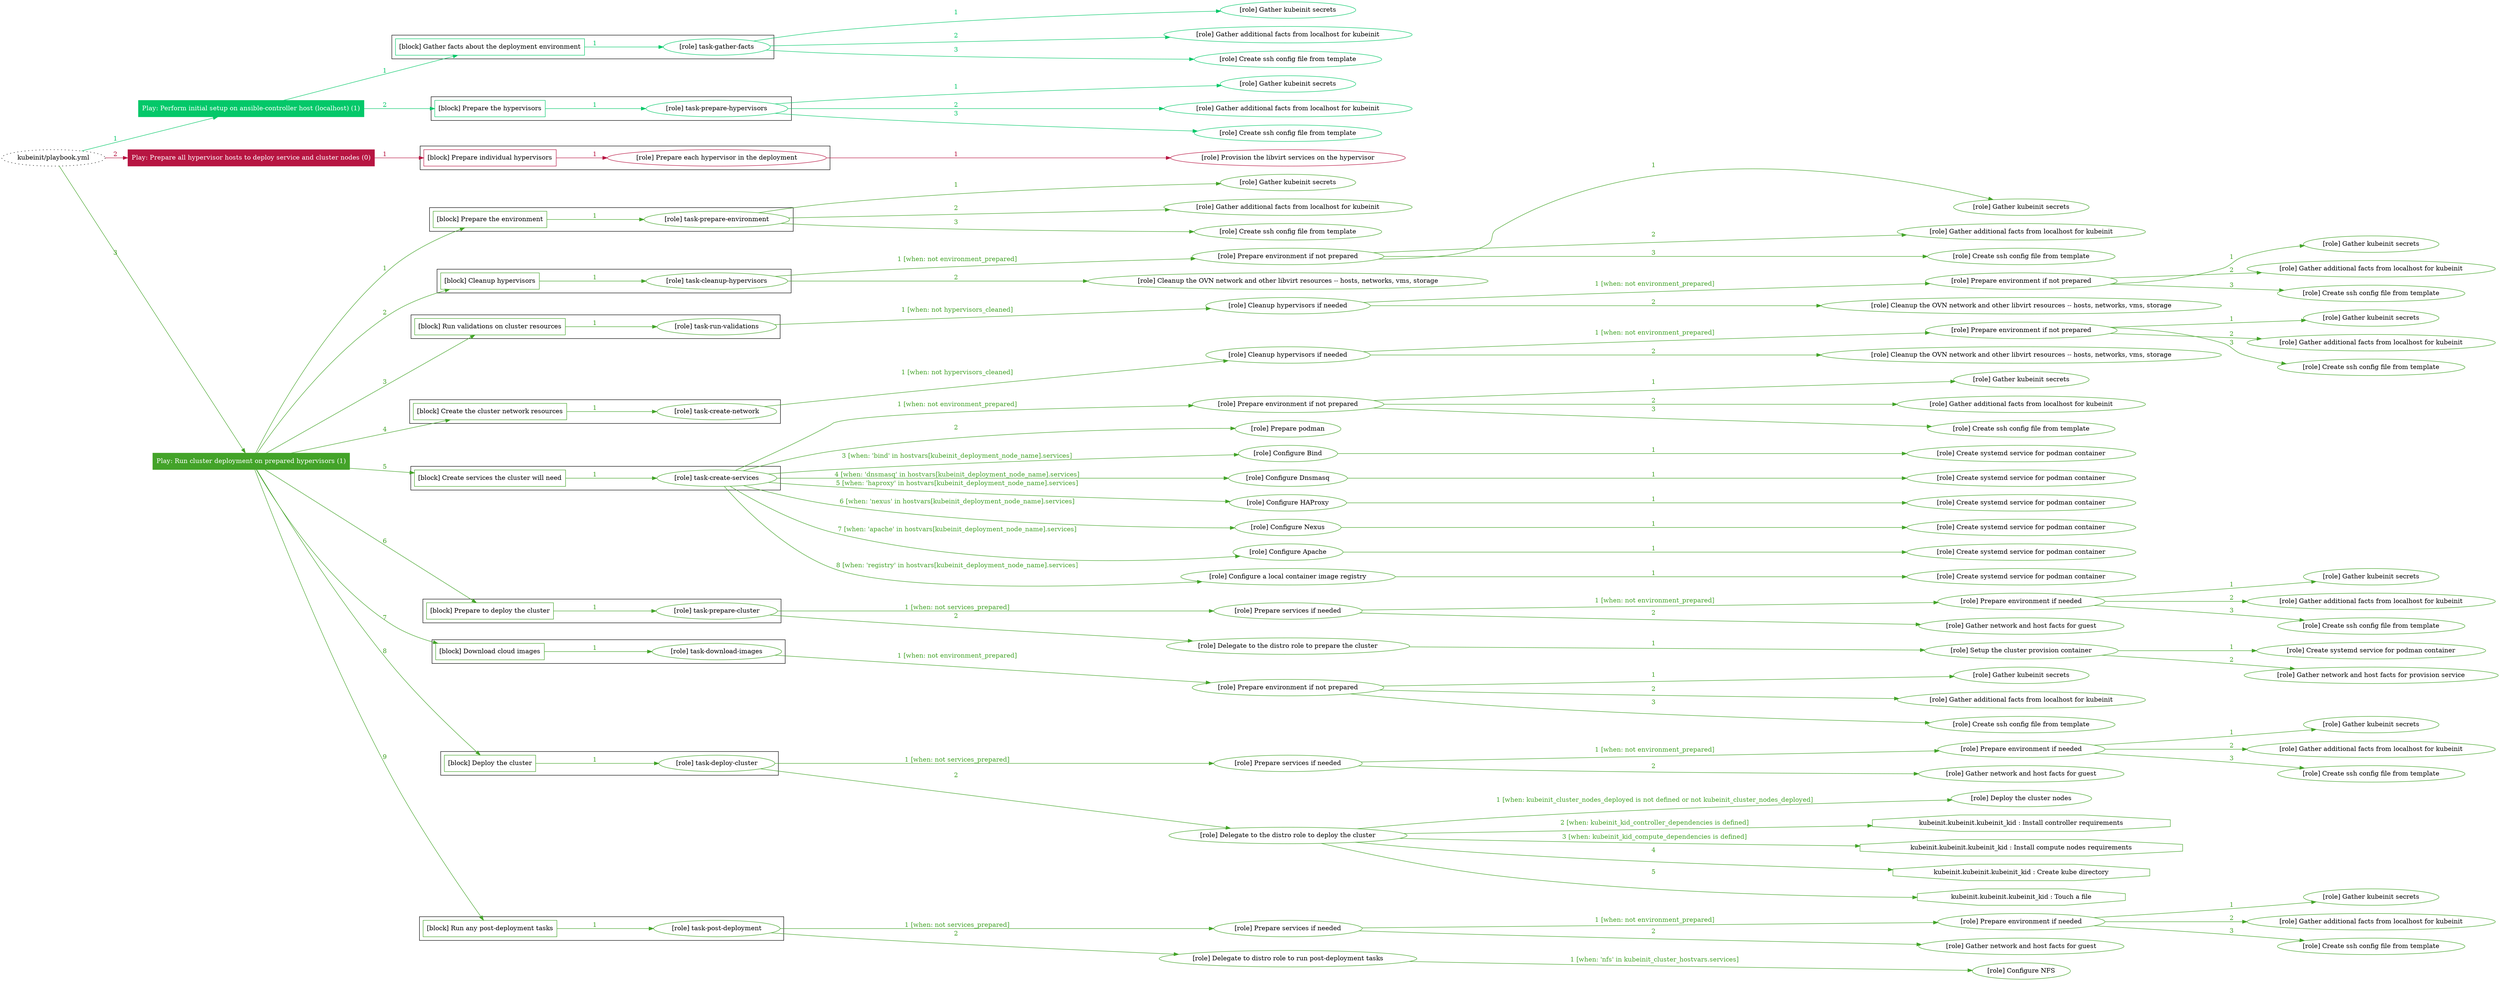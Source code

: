 digraph {
	graph [concentrate=true ordering=in rankdir=LR ratio=fill]
	edge [esep=5 sep=10]
	"kubeinit/playbook.yml" [id=root_node style=dotted]
	play_12cd6865 [label="Play: Perform initial setup on ansible-controller host (localhost) (1)" color="#04c869" fontcolor="#ffffff" id=play_12cd6865 shape=box style=filled tooltip=localhost]
	"kubeinit/playbook.yml" -> play_12cd6865 [label="1 " color="#04c869" fontcolor="#04c869" id=edge_c2ea46f8 labeltooltip="1 " tooltip="1 "]
	subgraph "Gather kubeinit secrets" {
		role_d8e98c61 [label="[role] Gather kubeinit secrets" color="#04c869" id=role_d8e98c61 tooltip="Gather kubeinit secrets"]
	}
	subgraph "Gather additional facts from localhost for kubeinit" {
		role_3e08124d [label="[role] Gather additional facts from localhost for kubeinit" color="#04c869" id=role_3e08124d tooltip="Gather additional facts from localhost for kubeinit"]
	}
	subgraph "Create ssh config file from template" {
		role_33794241 [label="[role] Create ssh config file from template" color="#04c869" id=role_33794241 tooltip="Create ssh config file from template"]
	}
	subgraph "task-gather-facts" {
		role_1a700e54 [label="[role] task-gather-facts" color="#04c869" id=role_1a700e54 tooltip="task-gather-facts"]
		role_1a700e54 -> role_d8e98c61 [label="1 " color="#04c869" fontcolor="#04c869" id=edge_e6880d6d labeltooltip="1 " tooltip="1 "]
		role_1a700e54 -> role_3e08124d [label="2 " color="#04c869" fontcolor="#04c869" id=edge_5043cf64 labeltooltip="2 " tooltip="2 "]
		role_1a700e54 -> role_33794241 [label="3 " color="#04c869" fontcolor="#04c869" id=edge_3c6b34ad labeltooltip="3 " tooltip="3 "]
	}
	subgraph "Gather kubeinit secrets" {
		role_8e4adfc0 [label="[role] Gather kubeinit secrets" color="#04c869" id=role_8e4adfc0 tooltip="Gather kubeinit secrets"]
	}
	subgraph "Gather additional facts from localhost for kubeinit" {
		role_c7b5a5da [label="[role] Gather additional facts from localhost for kubeinit" color="#04c869" id=role_c7b5a5da tooltip="Gather additional facts from localhost for kubeinit"]
	}
	subgraph "Create ssh config file from template" {
		role_924fc32b [label="[role] Create ssh config file from template" color="#04c869" id=role_924fc32b tooltip="Create ssh config file from template"]
	}
	subgraph "task-prepare-hypervisors" {
		role_81da154d [label="[role] task-prepare-hypervisors" color="#04c869" id=role_81da154d tooltip="task-prepare-hypervisors"]
		role_81da154d -> role_8e4adfc0 [label="1 " color="#04c869" fontcolor="#04c869" id=edge_6a0695bf labeltooltip="1 " tooltip="1 "]
		role_81da154d -> role_c7b5a5da [label="2 " color="#04c869" fontcolor="#04c869" id=edge_f4390d73 labeltooltip="2 " tooltip="2 "]
		role_81da154d -> role_924fc32b [label="3 " color="#04c869" fontcolor="#04c869" id=edge_f1094970 labeltooltip="3 " tooltip="3 "]
	}
	subgraph "Play: Perform initial setup on ansible-controller host (localhost) (1)" {
		play_12cd6865 -> block_d8f8b9db [label=1 color="#04c869" fontcolor="#04c869" id=edge_cfebfa1d labeltooltip=1 tooltip=1]
		subgraph cluster_block_d8f8b9db {
			block_d8f8b9db [label="[block] Gather facts about the deployment environment" color="#04c869" id=block_d8f8b9db labeltooltip="Gather facts about the deployment environment" shape=box tooltip="Gather facts about the deployment environment"]
			block_d8f8b9db -> role_1a700e54 [label="1 " color="#04c869" fontcolor="#04c869" id=edge_28dca03f labeltooltip="1 " tooltip="1 "]
		}
		play_12cd6865 -> block_699e11aa [label=2 color="#04c869" fontcolor="#04c869" id=edge_eb48e5d8 labeltooltip=2 tooltip=2]
		subgraph cluster_block_699e11aa {
			block_699e11aa [label="[block] Prepare the hypervisors" color="#04c869" id=block_699e11aa labeltooltip="Prepare the hypervisors" shape=box tooltip="Prepare the hypervisors"]
			block_699e11aa -> role_81da154d [label="1 " color="#04c869" fontcolor="#04c869" id=edge_34dd8ea1 labeltooltip="1 " tooltip="1 "]
		}
	}
	play_0d968a96 [label="Play: Prepare all hypervisor hosts to deploy service and cluster nodes (0)" color="#b71542" fontcolor="#ffffff" id=play_0d968a96 shape=box style=filled tooltip="Play: Prepare all hypervisor hosts to deploy service and cluster nodes (0)"]
	"kubeinit/playbook.yml" -> play_0d968a96 [label="2 " color="#b71542" fontcolor="#b71542" id=edge_812245b3 labeltooltip="2 " tooltip="2 "]
	subgraph "Provision the libvirt services on the hypervisor" {
		role_43523c07 [label="[role] Provision the libvirt services on the hypervisor" color="#b71542" id=role_43523c07 tooltip="Provision the libvirt services on the hypervisor"]
	}
	subgraph "Prepare each hypervisor in the deployment" {
		role_e5340515 [label="[role] Prepare each hypervisor in the deployment" color="#b71542" id=role_e5340515 tooltip="Prepare each hypervisor in the deployment"]
		role_e5340515 -> role_43523c07 [label="1 " color="#b71542" fontcolor="#b71542" id=edge_5bfbb8dd labeltooltip="1 " tooltip="1 "]
	}
	subgraph "Play: Prepare all hypervisor hosts to deploy service and cluster nodes (0)" {
		play_0d968a96 -> block_67d9c02c [label=1 color="#b71542" fontcolor="#b71542" id=edge_166910bd labeltooltip=1 tooltip=1]
		subgraph cluster_block_67d9c02c {
			block_67d9c02c [label="[block] Prepare individual hypervisors" color="#b71542" id=block_67d9c02c labeltooltip="Prepare individual hypervisors" shape=box tooltip="Prepare individual hypervisors"]
			block_67d9c02c -> role_e5340515 [label="1 " color="#b71542" fontcolor="#b71542" id=edge_adedf3a4 labeltooltip="1 " tooltip="1 "]
		}
	}
	play_7ed55e43 [label="Play: Run cluster deployment on prepared hypervisors (1)" color="#43a329" fontcolor="#ffffff" id=play_7ed55e43 shape=box style=filled tooltip=localhost]
	"kubeinit/playbook.yml" -> play_7ed55e43 [label="3 " color="#43a329" fontcolor="#43a329" id=edge_4c11b175 labeltooltip="3 " tooltip="3 "]
	subgraph "Gather kubeinit secrets" {
		role_1d9005a8 [label="[role] Gather kubeinit secrets" color="#43a329" id=role_1d9005a8 tooltip="Gather kubeinit secrets"]
	}
	subgraph "Gather additional facts from localhost for kubeinit" {
		role_1c269b16 [label="[role] Gather additional facts from localhost for kubeinit" color="#43a329" id=role_1c269b16 tooltip="Gather additional facts from localhost for kubeinit"]
	}
	subgraph "Create ssh config file from template" {
		role_84e907a6 [label="[role] Create ssh config file from template" color="#43a329" id=role_84e907a6 tooltip="Create ssh config file from template"]
	}
	subgraph "task-prepare-environment" {
		role_4f4ae110 [label="[role] task-prepare-environment" color="#43a329" id=role_4f4ae110 tooltip="task-prepare-environment"]
		role_4f4ae110 -> role_1d9005a8 [label="1 " color="#43a329" fontcolor="#43a329" id=edge_9def0d9d labeltooltip="1 " tooltip="1 "]
		role_4f4ae110 -> role_1c269b16 [label="2 " color="#43a329" fontcolor="#43a329" id=edge_e0cdd1fb labeltooltip="2 " tooltip="2 "]
		role_4f4ae110 -> role_84e907a6 [label="3 " color="#43a329" fontcolor="#43a329" id=edge_d9543767 labeltooltip="3 " tooltip="3 "]
	}
	subgraph "Gather kubeinit secrets" {
		role_9ef7c185 [label="[role] Gather kubeinit secrets" color="#43a329" id=role_9ef7c185 tooltip="Gather kubeinit secrets"]
	}
	subgraph "Gather additional facts from localhost for kubeinit" {
		role_b19e20c7 [label="[role] Gather additional facts from localhost for kubeinit" color="#43a329" id=role_b19e20c7 tooltip="Gather additional facts from localhost for kubeinit"]
	}
	subgraph "Create ssh config file from template" {
		role_a5b85782 [label="[role] Create ssh config file from template" color="#43a329" id=role_a5b85782 tooltip="Create ssh config file from template"]
	}
	subgraph "Prepare environment if not prepared" {
		role_07f05832 [label="[role] Prepare environment if not prepared" color="#43a329" id=role_07f05832 tooltip="Prepare environment if not prepared"]
		role_07f05832 -> role_9ef7c185 [label="1 " color="#43a329" fontcolor="#43a329" id=edge_41b3b2f0 labeltooltip="1 " tooltip="1 "]
		role_07f05832 -> role_b19e20c7 [label="2 " color="#43a329" fontcolor="#43a329" id=edge_1d9ec6d7 labeltooltip="2 " tooltip="2 "]
		role_07f05832 -> role_a5b85782 [label="3 " color="#43a329" fontcolor="#43a329" id=edge_12aeb337 labeltooltip="3 " tooltip="3 "]
	}
	subgraph "Cleanup the OVN network and other libvirt resources -- hosts, networks, vms, storage" {
		role_f5c74fec [label="[role] Cleanup the OVN network and other libvirt resources -- hosts, networks, vms, storage" color="#43a329" id=role_f5c74fec tooltip="Cleanup the OVN network and other libvirt resources -- hosts, networks, vms, storage"]
	}
	subgraph "task-cleanup-hypervisors" {
		role_46fc9f14 [label="[role] task-cleanup-hypervisors" color="#43a329" id=role_46fc9f14 tooltip="task-cleanup-hypervisors"]
		role_46fc9f14 -> role_07f05832 [label="1 [when: not environment_prepared]" color="#43a329" fontcolor="#43a329" id=edge_07b813fd labeltooltip="1 [when: not environment_prepared]" tooltip="1 [when: not environment_prepared]"]
		role_46fc9f14 -> role_f5c74fec [label="2 " color="#43a329" fontcolor="#43a329" id=edge_2e4f1391 labeltooltip="2 " tooltip="2 "]
	}
	subgraph "Gather kubeinit secrets" {
		role_03d14d24 [label="[role] Gather kubeinit secrets" color="#43a329" id=role_03d14d24 tooltip="Gather kubeinit secrets"]
	}
	subgraph "Gather additional facts from localhost for kubeinit" {
		role_4357cc52 [label="[role] Gather additional facts from localhost for kubeinit" color="#43a329" id=role_4357cc52 tooltip="Gather additional facts from localhost for kubeinit"]
	}
	subgraph "Create ssh config file from template" {
		role_7554c325 [label="[role] Create ssh config file from template" color="#43a329" id=role_7554c325 tooltip="Create ssh config file from template"]
	}
	subgraph "Prepare environment if not prepared" {
		role_72a7522a [label="[role] Prepare environment if not prepared" color="#43a329" id=role_72a7522a tooltip="Prepare environment if not prepared"]
		role_72a7522a -> role_03d14d24 [label="1 " color="#43a329" fontcolor="#43a329" id=edge_90c85289 labeltooltip="1 " tooltip="1 "]
		role_72a7522a -> role_4357cc52 [label="2 " color="#43a329" fontcolor="#43a329" id=edge_3e74ff6d labeltooltip="2 " tooltip="2 "]
		role_72a7522a -> role_7554c325 [label="3 " color="#43a329" fontcolor="#43a329" id=edge_10f12a7d labeltooltip="3 " tooltip="3 "]
	}
	subgraph "Cleanup the OVN network and other libvirt resources -- hosts, networks, vms, storage" {
		role_2f83433d [label="[role] Cleanup the OVN network and other libvirt resources -- hosts, networks, vms, storage" color="#43a329" id=role_2f83433d tooltip="Cleanup the OVN network and other libvirt resources -- hosts, networks, vms, storage"]
	}
	subgraph "Cleanup hypervisors if needed" {
		role_d2da3ca7 [label="[role] Cleanup hypervisors if needed" color="#43a329" id=role_d2da3ca7 tooltip="Cleanup hypervisors if needed"]
		role_d2da3ca7 -> role_72a7522a [label="1 [when: not environment_prepared]" color="#43a329" fontcolor="#43a329" id=edge_dfa6a966 labeltooltip="1 [when: not environment_prepared]" tooltip="1 [when: not environment_prepared]"]
		role_d2da3ca7 -> role_2f83433d [label="2 " color="#43a329" fontcolor="#43a329" id=edge_47d5eafa labeltooltip="2 " tooltip="2 "]
	}
	subgraph "task-run-validations" {
		role_14245ccb [label="[role] task-run-validations" color="#43a329" id=role_14245ccb tooltip="task-run-validations"]
		role_14245ccb -> role_d2da3ca7 [label="1 [when: not hypervisors_cleaned]" color="#43a329" fontcolor="#43a329" id=edge_8f6408a2 labeltooltip="1 [when: not hypervisors_cleaned]" tooltip="1 [when: not hypervisors_cleaned]"]
	}
	subgraph "Gather kubeinit secrets" {
		role_ca6683e3 [label="[role] Gather kubeinit secrets" color="#43a329" id=role_ca6683e3 tooltip="Gather kubeinit secrets"]
	}
	subgraph "Gather additional facts from localhost for kubeinit" {
		role_fb564151 [label="[role] Gather additional facts from localhost for kubeinit" color="#43a329" id=role_fb564151 tooltip="Gather additional facts from localhost for kubeinit"]
	}
	subgraph "Create ssh config file from template" {
		role_685e778e [label="[role] Create ssh config file from template" color="#43a329" id=role_685e778e tooltip="Create ssh config file from template"]
	}
	subgraph "Prepare environment if not prepared" {
		role_f4493b3d [label="[role] Prepare environment if not prepared" color="#43a329" id=role_f4493b3d tooltip="Prepare environment if not prepared"]
		role_f4493b3d -> role_ca6683e3 [label="1 " color="#43a329" fontcolor="#43a329" id=edge_f53e5cf5 labeltooltip="1 " tooltip="1 "]
		role_f4493b3d -> role_fb564151 [label="2 " color="#43a329" fontcolor="#43a329" id=edge_03b3c121 labeltooltip="2 " tooltip="2 "]
		role_f4493b3d -> role_685e778e [label="3 " color="#43a329" fontcolor="#43a329" id=edge_e82f803c labeltooltip="3 " tooltip="3 "]
	}
	subgraph "Cleanup the OVN network and other libvirt resources -- hosts, networks, vms, storage" {
		role_7648db2b [label="[role] Cleanup the OVN network and other libvirt resources -- hosts, networks, vms, storage" color="#43a329" id=role_7648db2b tooltip="Cleanup the OVN network and other libvirt resources -- hosts, networks, vms, storage"]
	}
	subgraph "Cleanup hypervisors if needed" {
		role_0a841883 [label="[role] Cleanup hypervisors if needed" color="#43a329" id=role_0a841883 tooltip="Cleanup hypervisors if needed"]
		role_0a841883 -> role_f4493b3d [label="1 [when: not environment_prepared]" color="#43a329" fontcolor="#43a329" id=edge_3536f000 labeltooltip="1 [when: not environment_prepared]" tooltip="1 [when: not environment_prepared]"]
		role_0a841883 -> role_7648db2b [label="2 " color="#43a329" fontcolor="#43a329" id=edge_e63a3d39 labeltooltip="2 " tooltip="2 "]
	}
	subgraph "task-create-network" {
		role_15e625c8 [label="[role] task-create-network" color="#43a329" id=role_15e625c8 tooltip="task-create-network"]
		role_15e625c8 -> role_0a841883 [label="1 [when: not hypervisors_cleaned]" color="#43a329" fontcolor="#43a329" id=edge_7777ad80 labeltooltip="1 [when: not hypervisors_cleaned]" tooltip="1 [when: not hypervisors_cleaned]"]
	}
	subgraph "Gather kubeinit secrets" {
		role_389a33d4 [label="[role] Gather kubeinit secrets" color="#43a329" id=role_389a33d4 tooltip="Gather kubeinit secrets"]
	}
	subgraph "Gather additional facts from localhost for kubeinit" {
		role_e102c090 [label="[role] Gather additional facts from localhost for kubeinit" color="#43a329" id=role_e102c090 tooltip="Gather additional facts from localhost for kubeinit"]
	}
	subgraph "Create ssh config file from template" {
		role_781fb19d [label="[role] Create ssh config file from template" color="#43a329" id=role_781fb19d tooltip="Create ssh config file from template"]
	}
	subgraph "Prepare environment if not prepared" {
		role_e84929f8 [label="[role] Prepare environment if not prepared" color="#43a329" id=role_e84929f8 tooltip="Prepare environment if not prepared"]
		role_e84929f8 -> role_389a33d4 [label="1 " color="#43a329" fontcolor="#43a329" id=edge_b31bdf1c labeltooltip="1 " tooltip="1 "]
		role_e84929f8 -> role_e102c090 [label="2 " color="#43a329" fontcolor="#43a329" id=edge_3445233d labeltooltip="2 " tooltip="2 "]
		role_e84929f8 -> role_781fb19d [label="3 " color="#43a329" fontcolor="#43a329" id=edge_42e02e5f labeltooltip="3 " tooltip="3 "]
	}
	subgraph "Prepare podman" {
		role_eeaee947 [label="[role] Prepare podman" color="#43a329" id=role_eeaee947 tooltip="Prepare podman"]
	}
	subgraph "Create systemd service for podman container" {
		role_c4ba3d37 [label="[role] Create systemd service for podman container" color="#43a329" id=role_c4ba3d37 tooltip="Create systemd service for podman container"]
	}
	subgraph "Configure Bind" {
		role_9e450814 [label="[role] Configure Bind" color="#43a329" id=role_9e450814 tooltip="Configure Bind"]
		role_9e450814 -> role_c4ba3d37 [label="1 " color="#43a329" fontcolor="#43a329" id=edge_3727c12e labeltooltip="1 " tooltip="1 "]
	}
	subgraph "Create systemd service for podman container" {
		role_9798b077 [label="[role] Create systemd service for podman container" color="#43a329" id=role_9798b077 tooltip="Create systemd service for podman container"]
	}
	subgraph "Configure Dnsmasq" {
		role_d16c0088 [label="[role] Configure Dnsmasq" color="#43a329" id=role_d16c0088 tooltip="Configure Dnsmasq"]
		role_d16c0088 -> role_9798b077 [label="1 " color="#43a329" fontcolor="#43a329" id=edge_8161688e labeltooltip="1 " tooltip="1 "]
	}
	subgraph "Create systemd service for podman container" {
		role_f8f2130e [label="[role] Create systemd service for podman container" color="#43a329" id=role_f8f2130e tooltip="Create systemd service for podman container"]
	}
	subgraph "Configure HAProxy" {
		role_4f54479d [label="[role] Configure HAProxy" color="#43a329" id=role_4f54479d tooltip="Configure HAProxy"]
		role_4f54479d -> role_f8f2130e [label="1 " color="#43a329" fontcolor="#43a329" id=edge_4cd388b0 labeltooltip="1 " tooltip="1 "]
	}
	subgraph "Create systemd service for podman container" {
		role_4033a101 [label="[role] Create systemd service for podman container" color="#43a329" id=role_4033a101 tooltip="Create systemd service for podman container"]
	}
	subgraph "Configure Nexus" {
		role_321b8c4a [label="[role] Configure Nexus" color="#43a329" id=role_321b8c4a tooltip="Configure Nexus"]
		role_321b8c4a -> role_4033a101 [label="1 " color="#43a329" fontcolor="#43a329" id=edge_c768955d labeltooltip="1 " tooltip="1 "]
	}
	subgraph "Create systemd service for podman container" {
		role_5166491a [label="[role] Create systemd service for podman container" color="#43a329" id=role_5166491a tooltip="Create systemd service for podman container"]
	}
	subgraph "Configure Apache" {
		role_934733f7 [label="[role] Configure Apache" color="#43a329" id=role_934733f7 tooltip="Configure Apache"]
		role_934733f7 -> role_5166491a [label="1 " color="#43a329" fontcolor="#43a329" id=edge_95fdb9fb labeltooltip="1 " tooltip="1 "]
	}
	subgraph "Create systemd service for podman container" {
		role_79e0fb6e [label="[role] Create systemd service for podman container" color="#43a329" id=role_79e0fb6e tooltip="Create systemd service for podman container"]
	}
	subgraph "Configure a local container image registry" {
		role_c094f5d7 [label="[role] Configure a local container image registry" color="#43a329" id=role_c094f5d7 tooltip="Configure a local container image registry"]
		role_c094f5d7 -> role_79e0fb6e [label="1 " color="#43a329" fontcolor="#43a329" id=edge_5d819948 labeltooltip="1 " tooltip="1 "]
	}
	subgraph "task-create-services" {
		role_6d36cdb1 [label="[role] task-create-services" color="#43a329" id=role_6d36cdb1 tooltip="task-create-services"]
		role_6d36cdb1 -> role_e84929f8 [label="1 [when: not environment_prepared]" color="#43a329" fontcolor="#43a329" id=edge_d315f217 labeltooltip="1 [when: not environment_prepared]" tooltip="1 [when: not environment_prepared]"]
		role_6d36cdb1 -> role_eeaee947 [label="2 " color="#43a329" fontcolor="#43a329" id=edge_ae10573f labeltooltip="2 " tooltip="2 "]
		role_6d36cdb1 -> role_9e450814 [label="3 [when: 'bind' in hostvars[kubeinit_deployment_node_name].services]" color="#43a329" fontcolor="#43a329" id=edge_6ce13290 labeltooltip="3 [when: 'bind' in hostvars[kubeinit_deployment_node_name].services]" tooltip="3 [when: 'bind' in hostvars[kubeinit_deployment_node_name].services]"]
		role_6d36cdb1 -> role_d16c0088 [label="4 [when: 'dnsmasq' in hostvars[kubeinit_deployment_node_name].services]" color="#43a329" fontcolor="#43a329" id=edge_b6057965 labeltooltip="4 [when: 'dnsmasq' in hostvars[kubeinit_deployment_node_name].services]" tooltip="4 [when: 'dnsmasq' in hostvars[kubeinit_deployment_node_name].services]"]
		role_6d36cdb1 -> role_4f54479d [label="5 [when: 'haproxy' in hostvars[kubeinit_deployment_node_name].services]" color="#43a329" fontcolor="#43a329" id=edge_c752ba88 labeltooltip="5 [when: 'haproxy' in hostvars[kubeinit_deployment_node_name].services]" tooltip="5 [when: 'haproxy' in hostvars[kubeinit_deployment_node_name].services]"]
		role_6d36cdb1 -> role_321b8c4a [label="6 [when: 'nexus' in hostvars[kubeinit_deployment_node_name].services]" color="#43a329" fontcolor="#43a329" id=edge_30148113 labeltooltip="6 [when: 'nexus' in hostvars[kubeinit_deployment_node_name].services]" tooltip="6 [when: 'nexus' in hostvars[kubeinit_deployment_node_name].services]"]
		role_6d36cdb1 -> role_934733f7 [label="7 [when: 'apache' in hostvars[kubeinit_deployment_node_name].services]" color="#43a329" fontcolor="#43a329" id=edge_a455488a labeltooltip="7 [when: 'apache' in hostvars[kubeinit_deployment_node_name].services]" tooltip="7 [when: 'apache' in hostvars[kubeinit_deployment_node_name].services]"]
		role_6d36cdb1 -> role_c094f5d7 [label="8 [when: 'registry' in hostvars[kubeinit_deployment_node_name].services]" color="#43a329" fontcolor="#43a329" id=edge_0eb2b447 labeltooltip="8 [when: 'registry' in hostvars[kubeinit_deployment_node_name].services]" tooltip="8 [when: 'registry' in hostvars[kubeinit_deployment_node_name].services]"]
	}
	subgraph "Gather kubeinit secrets" {
		role_07c24afa [label="[role] Gather kubeinit secrets" color="#43a329" id=role_07c24afa tooltip="Gather kubeinit secrets"]
	}
	subgraph "Gather additional facts from localhost for kubeinit" {
		role_131da9b6 [label="[role] Gather additional facts from localhost for kubeinit" color="#43a329" id=role_131da9b6 tooltip="Gather additional facts from localhost for kubeinit"]
	}
	subgraph "Create ssh config file from template" {
		role_c18ae60c [label="[role] Create ssh config file from template" color="#43a329" id=role_c18ae60c tooltip="Create ssh config file from template"]
	}
	subgraph "Prepare environment if needed" {
		role_ce58dc5b [label="[role] Prepare environment if needed" color="#43a329" id=role_ce58dc5b tooltip="Prepare environment if needed"]
		role_ce58dc5b -> role_07c24afa [label="1 " color="#43a329" fontcolor="#43a329" id=edge_c1d478e6 labeltooltip="1 " tooltip="1 "]
		role_ce58dc5b -> role_131da9b6 [label="2 " color="#43a329" fontcolor="#43a329" id=edge_38ffa7a9 labeltooltip="2 " tooltip="2 "]
		role_ce58dc5b -> role_c18ae60c [label="3 " color="#43a329" fontcolor="#43a329" id=edge_44ad1808 labeltooltip="3 " tooltip="3 "]
	}
	subgraph "Gather network and host facts for guest" {
		role_d6d55cf8 [label="[role] Gather network and host facts for guest" color="#43a329" id=role_d6d55cf8 tooltip="Gather network and host facts for guest"]
	}
	subgraph "Prepare services if needed" {
		role_dc269b1b [label="[role] Prepare services if needed" color="#43a329" id=role_dc269b1b tooltip="Prepare services if needed"]
		role_dc269b1b -> role_ce58dc5b [label="1 [when: not environment_prepared]" color="#43a329" fontcolor="#43a329" id=edge_1a7f94d0 labeltooltip="1 [when: not environment_prepared]" tooltip="1 [when: not environment_prepared]"]
		role_dc269b1b -> role_d6d55cf8 [label="2 " color="#43a329" fontcolor="#43a329" id=edge_91891b2a labeltooltip="2 " tooltip="2 "]
	}
	subgraph "Create systemd service for podman container" {
		role_f8b1afaf [label="[role] Create systemd service for podman container" color="#43a329" id=role_f8b1afaf tooltip="Create systemd service for podman container"]
	}
	subgraph "Gather network and host facts for provision service" {
		role_b6046138 [label="[role] Gather network and host facts for provision service" color="#43a329" id=role_b6046138 tooltip="Gather network and host facts for provision service"]
	}
	subgraph "Setup the cluster provision container" {
		role_9f51866e [label="[role] Setup the cluster provision container" color="#43a329" id=role_9f51866e tooltip="Setup the cluster provision container"]
		role_9f51866e -> role_f8b1afaf [label="1 " color="#43a329" fontcolor="#43a329" id=edge_e47075e8 labeltooltip="1 " tooltip="1 "]
		role_9f51866e -> role_b6046138 [label="2 " color="#43a329" fontcolor="#43a329" id=edge_dc4d8185 labeltooltip="2 " tooltip="2 "]
	}
	subgraph "Delegate to the distro role to prepare the cluster" {
		role_e1530c9e [label="[role] Delegate to the distro role to prepare the cluster" color="#43a329" id=role_e1530c9e tooltip="Delegate to the distro role to prepare the cluster"]
		role_e1530c9e -> role_9f51866e [label="1 " color="#43a329" fontcolor="#43a329" id=edge_ed85c115 labeltooltip="1 " tooltip="1 "]
	}
	subgraph "task-prepare-cluster" {
		role_7d58067c [label="[role] task-prepare-cluster" color="#43a329" id=role_7d58067c tooltip="task-prepare-cluster"]
		role_7d58067c -> role_dc269b1b [label="1 [when: not services_prepared]" color="#43a329" fontcolor="#43a329" id=edge_25265f09 labeltooltip="1 [when: not services_prepared]" tooltip="1 [when: not services_prepared]"]
		role_7d58067c -> role_e1530c9e [label="2 " color="#43a329" fontcolor="#43a329" id=edge_2155e5eb labeltooltip="2 " tooltip="2 "]
	}
	subgraph "Gather kubeinit secrets" {
		role_e5d71785 [label="[role] Gather kubeinit secrets" color="#43a329" id=role_e5d71785 tooltip="Gather kubeinit secrets"]
	}
	subgraph "Gather additional facts from localhost for kubeinit" {
		role_710417bb [label="[role] Gather additional facts from localhost for kubeinit" color="#43a329" id=role_710417bb tooltip="Gather additional facts from localhost for kubeinit"]
	}
	subgraph "Create ssh config file from template" {
		role_eb0d8d5a [label="[role] Create ssh config file from template" color="#43a329" id=role_eb0d8d5a tooltip="Create ssh config file from template"]
	}
	subgraph "Prepare environment if not prepared" {
		role_feb7bca4 [label="[role] Prepare environment if not prepared" color="#43a329" id=role_feb7bca4 tooltip="Prepare environment if not prepared"]
		role_feb7bca4 -> role_e5d71785 [label="1 " color="#43a329" fontcolor="#43a329" id=edge_0d8883ea labeltooltip="1 " tooltip="1 "]
		role_feb7bca4 -> role_710417bb [label="2 " color="#43a329" fontcolor="#43a329" id=edge_2e98183d labeltooltip="2 " tooltip="2 "]
		role_feb7bca4 -> role_eb0d8d5a [label="3 " color="#43a329" fontcolor="#43a329" id=edge_411f45c3 labeltooltip="3 " tooltip="3 "]
	}
	subgraph "task-download-images" {
		role_0685c29d [label="[role] task-download-images" color="#43a329" id=role_0685c29d tooltip="task-download-images"]
		role_0685c29d -> role_feb7bca4 [label="1 [when: not environment_prepared]" color="#43a329" fontcolor="#43a329" id=edge_83361a27 labeltooltip="1 [when: not environment_prepared]" tooltip="1 [when: not environment_prepared]"]
	}
	subgraph "Gather kubeinit secrets" {
		role_619a6860 [label="[role] Gather kubeinit secrets" color="#43a329" id=role_619a6860 tooltip="Gather kubeinit secrets"]
	}
	subgraph "Gather additional facts from localhost for kubeinit" {
		role_6fae52b3 [label="[role] Gather additional facts from localhost for kubeinit" color="#43a329" id=role_6fae52b3 tooltip="Gather additional facts from localhost for kubeinit"]
	}
	subgraph "Create ssh config file from template" {
		role_9a4517a8 [label="[role] Create ssh config file from template" color="#43a329" id=role_9a4517a8 tooltip="Create ssh config file from template"]
	}
	subgraph "Prepare environment if needed" {
		role_15191a1c [label="[role] Prepare environment if needed" color="#43a329" id=role_15191a1c tooltip="Prepare environment if needed"]
		role_15191a1c -> role_619a6860 [label="1 " color="#43a329" fontcolor="#43a329" id=edge_f05c3e1a labeltooltip="1 " tooltip="1 "]
		role_15191a1c -> role_6fae52b3 [label="2 " color="#43a329" fontcolor="#43a329" id=edge_22c436f0 labeltooltip="2 " tooltip="2 "]
		role_15191a1c -> role_9a4517a8 [label="3 " color="#43a329" fontcolor="#43a329" id=edge_1c24ca60 labeltooltip="3 " tooltip="3 "]
	}
	subgraph "Gather network and host facts for guest" {
		role_38b16a6f [label="[role] Gather network and host facts for guest" color="#43a329" id=role_38b16a6f tooltip="Gather network and host facts for guest"]
	}
	subgraph "Prepare services if needed" {
		role_21031d22 [label="[role] Prepare services if needed" color="#43a329" id=role_21031d22 tooltip="Prepare services if needed"]
		role_21031d22 -> role_15191a1c [label="1 [when: not environment_prepared]" color="#43a329" fontcolor="#43a329" id=edge_d85e29c8 labeltooltip="1 [when: not environment_prepared]" tooltip="1 [when: not environment_prepared]"]
		role_21031d22 -> role_38b16a6f [label="2 " color="#43a329" fontcolor="#43a329" id=edge_2a2bf65c labeltooltip="2 " tooltip="2 "]
	}
	subgraph "Deploy the cluster nodes" {
		role_fe902015 [label="[role] Deploy the cluster nodes" color="#43a329" id=role_fe902015 tooltip="Deploy the cluster nodes"]
	}
	subgraph "Delegate to the distro role to deploy the cluster" {
		role_7a5627b0 [label="[role] Delegate to the distro role to deploy the cluster" color="#43a329" id=role_7a5627b0 tooltip="Delegate to the distro role to deploy the cluster"]
		role_7a5627b0 -> role_fe902015 [label="1 [when: kubeinit_cluster_nodes_deployed is not defined or not kubeinit_cluster_nodes_deployed]" color="#43a329" fontcolor="#43a329" id=edge_ec00471b labeltooltip="1 [when: kubeinit_cluster_nodes_deployed is not defined or not kubeinit_cluster_nodes_deployed]" tooltip="1 [when: kubeinit_cluster_nodes_deployed is not defined or not kubeinit_cluster_nodes_deployed]"]
		task_eb0d2369 [label="kubeinit.kubeinit.kubeinit_kid : Install controller requirements" color="#43a329" id=task_eb0d2369 shape=octagon tooltip="kubeinit.kubeinit.kubeinit_kid : Install controller requirements"]
		role_7a5627b0 -> task_eb0d2369 [label="2 [when: kubeinit_kid_controller_dependencies is defined]" color="#43a329" fontcolor="#43a329" id=edge_f368aa13 labeltooltip="2 [when: kubeinit_kid_controller_dependencies is defined]" tooltip="2 [when: kubeinit_kid_controller_dependencies is defined]"]
		task_c31ee81b [label="kubeinit.kubeinit.kubeinit_kid : Install compute nodes requirements" color="#43a329" id=task_c31ee81b shape=octagon tooltip="kubeinit.kubeinit.kubeinit_kid : Install compute nodes requirements"]
		role_7a5627b0 -> task_c31ee81b [label="3 [when: kubeinit_kid_compute_dependencies is defined]" color="#43a329" fontcolor="#43a329" id=edge_599e30b2 labeltooltip="3 [when: kubeinit_kid_compute_dependencies is defined]" tooltip="3 [when: kubeinit_kid_compute_dependencies is defined]"]
		task_eca4e34e [label="kubeinit.kubeinit.kubeinit_kid : Create kube directory" color="#43a329" id=task_eca4e34e shape=octagon tooltip="kubeinit.kubeinit.kubeinit_kid : Create kube directory"]
		role_7a5627b0 -> task_eca4e34e [label="4 " color="#43a329" fontcolor="#43a329" id=edge_39d5c41b labeltooltip="4 " tooltip="4 "]
		task_53536970 [label="kubeinit.kubeinit.kubeinit_kid : Touch a file" color="#43a329" id=task_53536970 shape=octagon tooltip="kubeinit.kubeinit.kubeinit_kid : Touch a file"]
		role_7a5627b0 -> task_53536970 [label="5 " color="#43a329" fontcolor="#43a329" id=edge_b1422bf0 labeltooltip="5 " tooltip="5 "]
	}
	subgraph "task-deploy-cluster" {
		role_ded099d1 [label="[role] task-deploy-cluster" color="#43a329" id=role_ded099d1 tooltip="task-deploy-cluster"]
		role_ded099d1 -> role_21031d22 [label="1 [when: not services_prepared]" color="#43a329" fontcolor="#43a329" id=edge_7eefe3f7 labeltooltip="1 [when: not services_prepared]" tooltip="1 [when: not services_prepared]"]
		role_ded099d1 -> role_7a5627b0 [label="2 " color="#43a329" fontcolor="#43a329" id=edge_058e58cf labeltooltip="2 " tooltip="2 "]
	}
	subgraph "Gather kubeinit secrets" {
		role_3b9a7488 [label="[role] Gather kubeinit secrets" color="#43a329" id=role_3b9a7488 tooltip="Gather kubeinit secrets"]
	}
	subgraph "Gather additional facts from localhost for kubeinit" {
		role_1250946d [label="[role] Gather additional facts from localhost for kubeinit" color="#43a329" id=role_1250946d tooltip="Gather additional facts from localhost for kubeinit"]
	}
	subgraph "Create ssh config file from template" {
		role_7977b102 [label="[role] Create ssh config file from template" color="#43a329" id=role_7977b102 tooltip="Create ssh config file from template"]
	}
	subgraph "Prepare environment if needed" {
		role_29687904 [label="[role] Prepare environment if needed" color="#43a329" id=role_29687904 tooltip="Prepare environment if needed"]
		role_29687904 -> role_3b9a7488 [label="1 " color="#43a329" fontcolor="#43a329" id=edge_b290e0e1 labeltooltip="1 " tooltip="1 "]
		role_29687904 -> role_1250946d [label="2 " color="#43a329" fontcolor="#43a329" id=edge_958acf4f labeltooltip="2 " tooltip="2 "]
		role_29687904 -> role_7977b102 [label="3 " color="#43a329" fontcolor="#43a329" id=edge_ab7fc1c7 labeltooltip="3 " tooltip="3 "]
	}
	subgraph "Gather network and host facts for guest" {
		role_1f222960 [label="[role] Gather network and host facts for guest" color="#43a329" id=role_1f222960 tooltip="Gather network and host facts for guest"]
	}
	subgraph "Prepare services if needed" {
		role_187bf7de [label="[role] Prepare services if needed" color="#43a329" id=role_187bf7de tooltip="Prepare services if needed"]
		role_187bf7de -> role_29687904 [label="1 [when: not environment_prepared]" color="#43a329" fontcolor="#43a329" id=edge_2890e060 labeltooltip="1 [when: not environment_prepared]" tooltip="1 [when: not environment_prepared]"]
		role_187bf7de -> role_1f222960 [label="2 " color="#43a329" fontcolor="#43a329" id=edge_19c66a28 labeltooltip="2 " tooltip="2 "]
	}
	subgraph "Configure NFS" {
		role_ee578950 [label="[role] Configure NFS" color="#43a329" id=role_ee578950 tooltip="Configure NFS"]
	}
	subgraph "Delegate to distro role to run post-deployment tasks" {
		role_69297ffc [label="[role] Delegate to distro role to run post-deployment tasks" color="#43a329" id=role_69297ffc tooltip="Delegate to distro role to run post-deployment tasks"]
		role_69297ffc -> role_ee578950 [label="1 [when: 'nfs' in kubeinit_cluster_hostvars.services]" color="#43a329" fontcolor="#43a329" id=edge_9eab8dfd labeltooltip="1 [when: 'nfs' in kubeinit_cluster_hostvars.services]" tooltip="1 [when: 'nfs' in kubeinit_cluster_hostvars.services]"]
	}
	subgraph "task-post-deployment" {
		role_fcfcc9a0 [label="[role] task-post-deployment" color="#43a329" id=role_fcfcc9a0 tooltip="task-post-deployment"]
		role_fcfcc9a0 -> role_187bf7de [label="1 [when: not services_prepared]" color="#43a329" fontcolor="#43a329" id=edge_294231a3 labeltooltip="1 [when: not services_prepared]" tooltip="1 [when: not services_prepared]"]
		role_fcfcc9a0 -> role_69297ffc [label="2 " color="#43a329" fontcolor="#43a329" id=edge_76099b61 labeltooltip="2 " tooltip="2 "]
	}
	subgraph "Play: Run cluster deployment on prepared hypervisors (1)" {
		play_7ed55e43 -> block_09e31c6a [label=1 color="#43a329" fontcolor="#43a329" id=edge_f7647cfe labeltooltip=1 tooltip=1]
		subgraph cluster_block_09e31c6a {
			block_09e31c6a [label="[block] Prepare the environment" color="#43a329" id=block_09e31c6a labeltooltip="Prepare the environment" shape=box tooltip="Prepare the environment"]
			block_09e31c6a -> role_4f4ae110 [label="1 " color="#43a329" fontcolor="#43a329" id=edge_718b6ec4 labeltooltip="1 " tooltip="1 "]
		}
		play_7ed55e43 -> block_b8a3ab21 [label=2 color="#43a329" fontcolor="#43a329" id=edge_cdee35a2 labeltooltip=2 tooltip=2]
		subgraph cluster_block_b8a3ab21 {
			block_b8a3ab21 [label="[block] Cleanup hypervisors" color="#43a329" id=block_b8a3ab21 labeltooltip="Cleanup hypervisors" shape=box tooltip="Cleanup hypervisors"]
			block_b8a3ab21 -> role_46fc9f14 [label="1 " color="#43a329" fontcolor="#43a329" id=edge_818fd0cb labeltooltip="1 " tooltip="1 "]
		}
		play_7ed55e43 -> block_d0ff2300 [label=3 color="#43a329" fontcolor="#43a329" id=edge_9b488186 labeltooltip=3 tooltip=3]
		subgraph cluster_block_d0ff2300 {
			block_d0ff2300 [label="[block] Run validations on cluster resources" color="#43a329" id=block_d0ff2300 labeltooltip="Run validations on cluster resources" shape=box tooltip="Run validations on cluster resources"]
			block_d0ff2300 -> role_14245ccb [label="1 " color="#43a329" fontcolor="#43a329" id=edge_856a8bf0 labeltooltip="1 " tooltip="1 "]
		}
		play_7ed55e43 -> block_e7ffa38f [label=4 color="#43a329" fontcolor="#43a329" id=edge_00f5d617 labeltooltip=4 tooltip=4]
		subgraph cluster_block_e7ffa38f {
			block_e7ffa38f [label="[block] Create the cluster network resources" color="#43a329" id=block_e7ffa38f labeltooltip="Create the cluster network resources" shape=box tooltip="Create the cluster network resources"]
			block_e7ffa38f -> role_15e625c8 [label="1 " color="#43a329" fontcolor="#43a329" id=edge_adf9ee73 labeltooltip="1 " tooltip="1 "]
		}
		play_7ed55e43 -> block_e22334b1 [label=5 color="#43a329" fontcolor="#43a329" id=edge_d04406b3 labeltooltip=5 tooltip=5]
		subgraph cluster_block_e22334b1 {
			block_e22334b1 [label="[block] Create services the cluster will need" color="#43a329" id=block_e22334b1 labeltooltip="Create services the cluster will need" shape=box tooltip="Create services the cluster will need"]
			block_e22334b1 -> role_6d36cdb1 [label="1 " color="#43a329" fontcolor="#43a329" id=edge_454da865 labeltooltip="1 " tooltip="1 "]
		}
		play_7ed55e43 -> block_3ecf8b59 [label=6 color="#43a329" fontcolor="#43a329" id=edge_8229ba50 labeltooltip=6 tooltip=6]
		subgraph cluster_block_3ecf8b59 {
			block_3ecf8b59 [label="[block] Prepare to deploy the cluster" color="#43a329" id=block_3ecf8b59 labeltooltip="Prepare to deploy the cluster" shape=box tooltip="Prepare to deploy the cluster"]
			block_3ecf8b59 -> role_7d58067c [label="1 " color="#43a329" fontcolor="#43a329" id=edge_dc86ade3 labeltooltip="1 " tooltip="1 "]
		}
		play_7ed55e43 -> block_7c6908c4 [label=7 color="#43a329" fontcolor="#43a329" id=edge_5a4373f2 labeltooltip=7 tooltip=7]
		subgraph cluster_block_7c6908c4 {
			block_7c6908c4 [label="[block] Download cloud images" color="#43a329" id=block_7c6908c4 labeltooltip="Download cloud images" shape=box tooltip="Download cloud images"]
			block_7c6908c4 -> role_0685c29d [label="1 " color="#43a329" fontcolor="#43a329" id=edge_40d79c0b labeltooltip="1 " tooltip="1 "]
		}
		play_7ed55e43 -> block_b8bf6d08 [label=8 color="#43a329" fontcolor="#43a329" id=edge_39c49b9e labeltooltip=8 tooltip=8]
		subgraph cluster_block_b8bf6d08 {
			block_b8bf6d08 [label="[block] Deploy the cluster" color="#43a329" id=block_b8bf6d08 labeltooltip="Deploy the cluster" shape=box tooltip="Deploy the cluster"]
			block_b8bf6d08 -> role_ded099d1 [label="1 " color="#43a329" fontcolor="#43a329" id=edge_6b0405d3 labeltooltip="1 " tooltip="1 "]
		}
		play_7ed55e43 -> block_2e07b0d6 [label=9 color="#43a329" fontcolor="#43a329" id=edge_d50c8a89 labeltooltip=9 tooltip=9]
		subgraph cluster_block_2e07b0d6 {
			block_2e07b0d6 [label="[block] Run any post-deployment tasks" color="#43a329" id=block_2e07b0d6 labeltooltip="Run any post-deployment tasks" shape=box tooltip="Run any post-deployment tasks"]
			block_2e07b0d6 -> role_fcfcc9a0 [label="1 " color="#43a329" fontcolor="#43a329" id=edge_336df9c7 labeltooltip="1 " tooltip="1 "]
		}
	}
}
